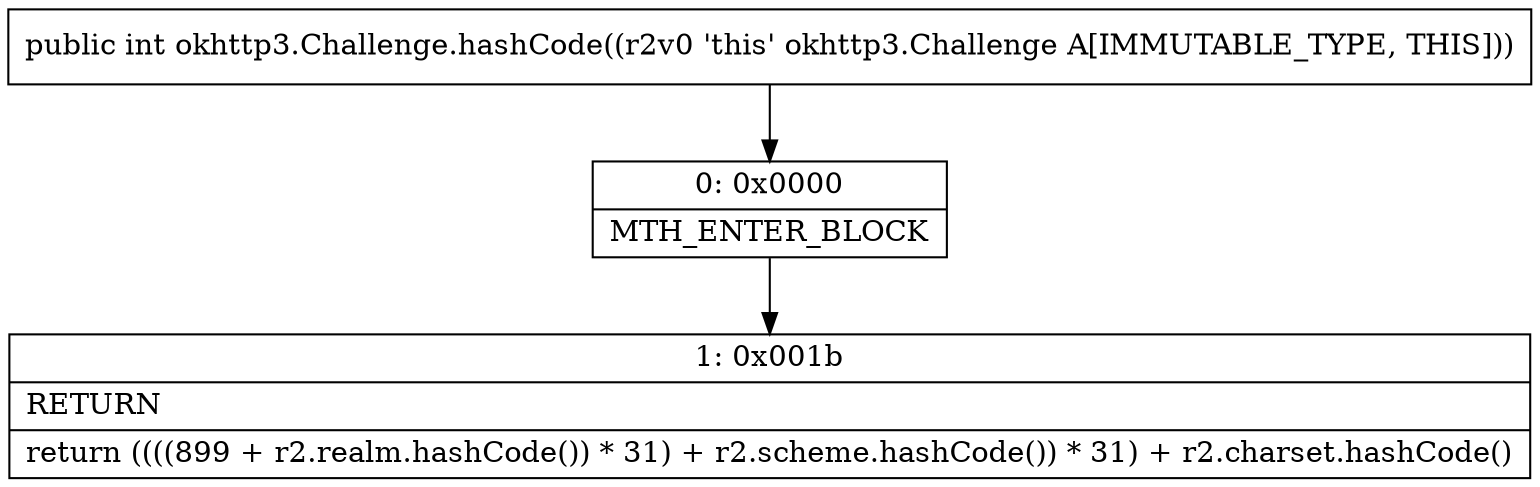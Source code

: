 digraph "CFG forokhttp3.Challenge.hashCode()I" {
Node_0 [shape=record,label="{0\:\ 0x0000|MTH_ENTER_BLOCK\l}"];
Node_1 [shape=record,label="{1\:\ 0x001b|RETURN\l|return ((((899 + r2.realm.hashCode()) * 31) + r2.scheme.hashCode()) * 31) + r2.charset.hashCode()\l}"];
MethodNode[shape=record,label="{public int okhttp3.Challenge.hashCode((r2v0 'this' okhttp3.Challenge A[IMMUTABLE_TYPE, THIS])) }"];
MethodNode -> Node_0;
Node_0 -> Node_1;
}

